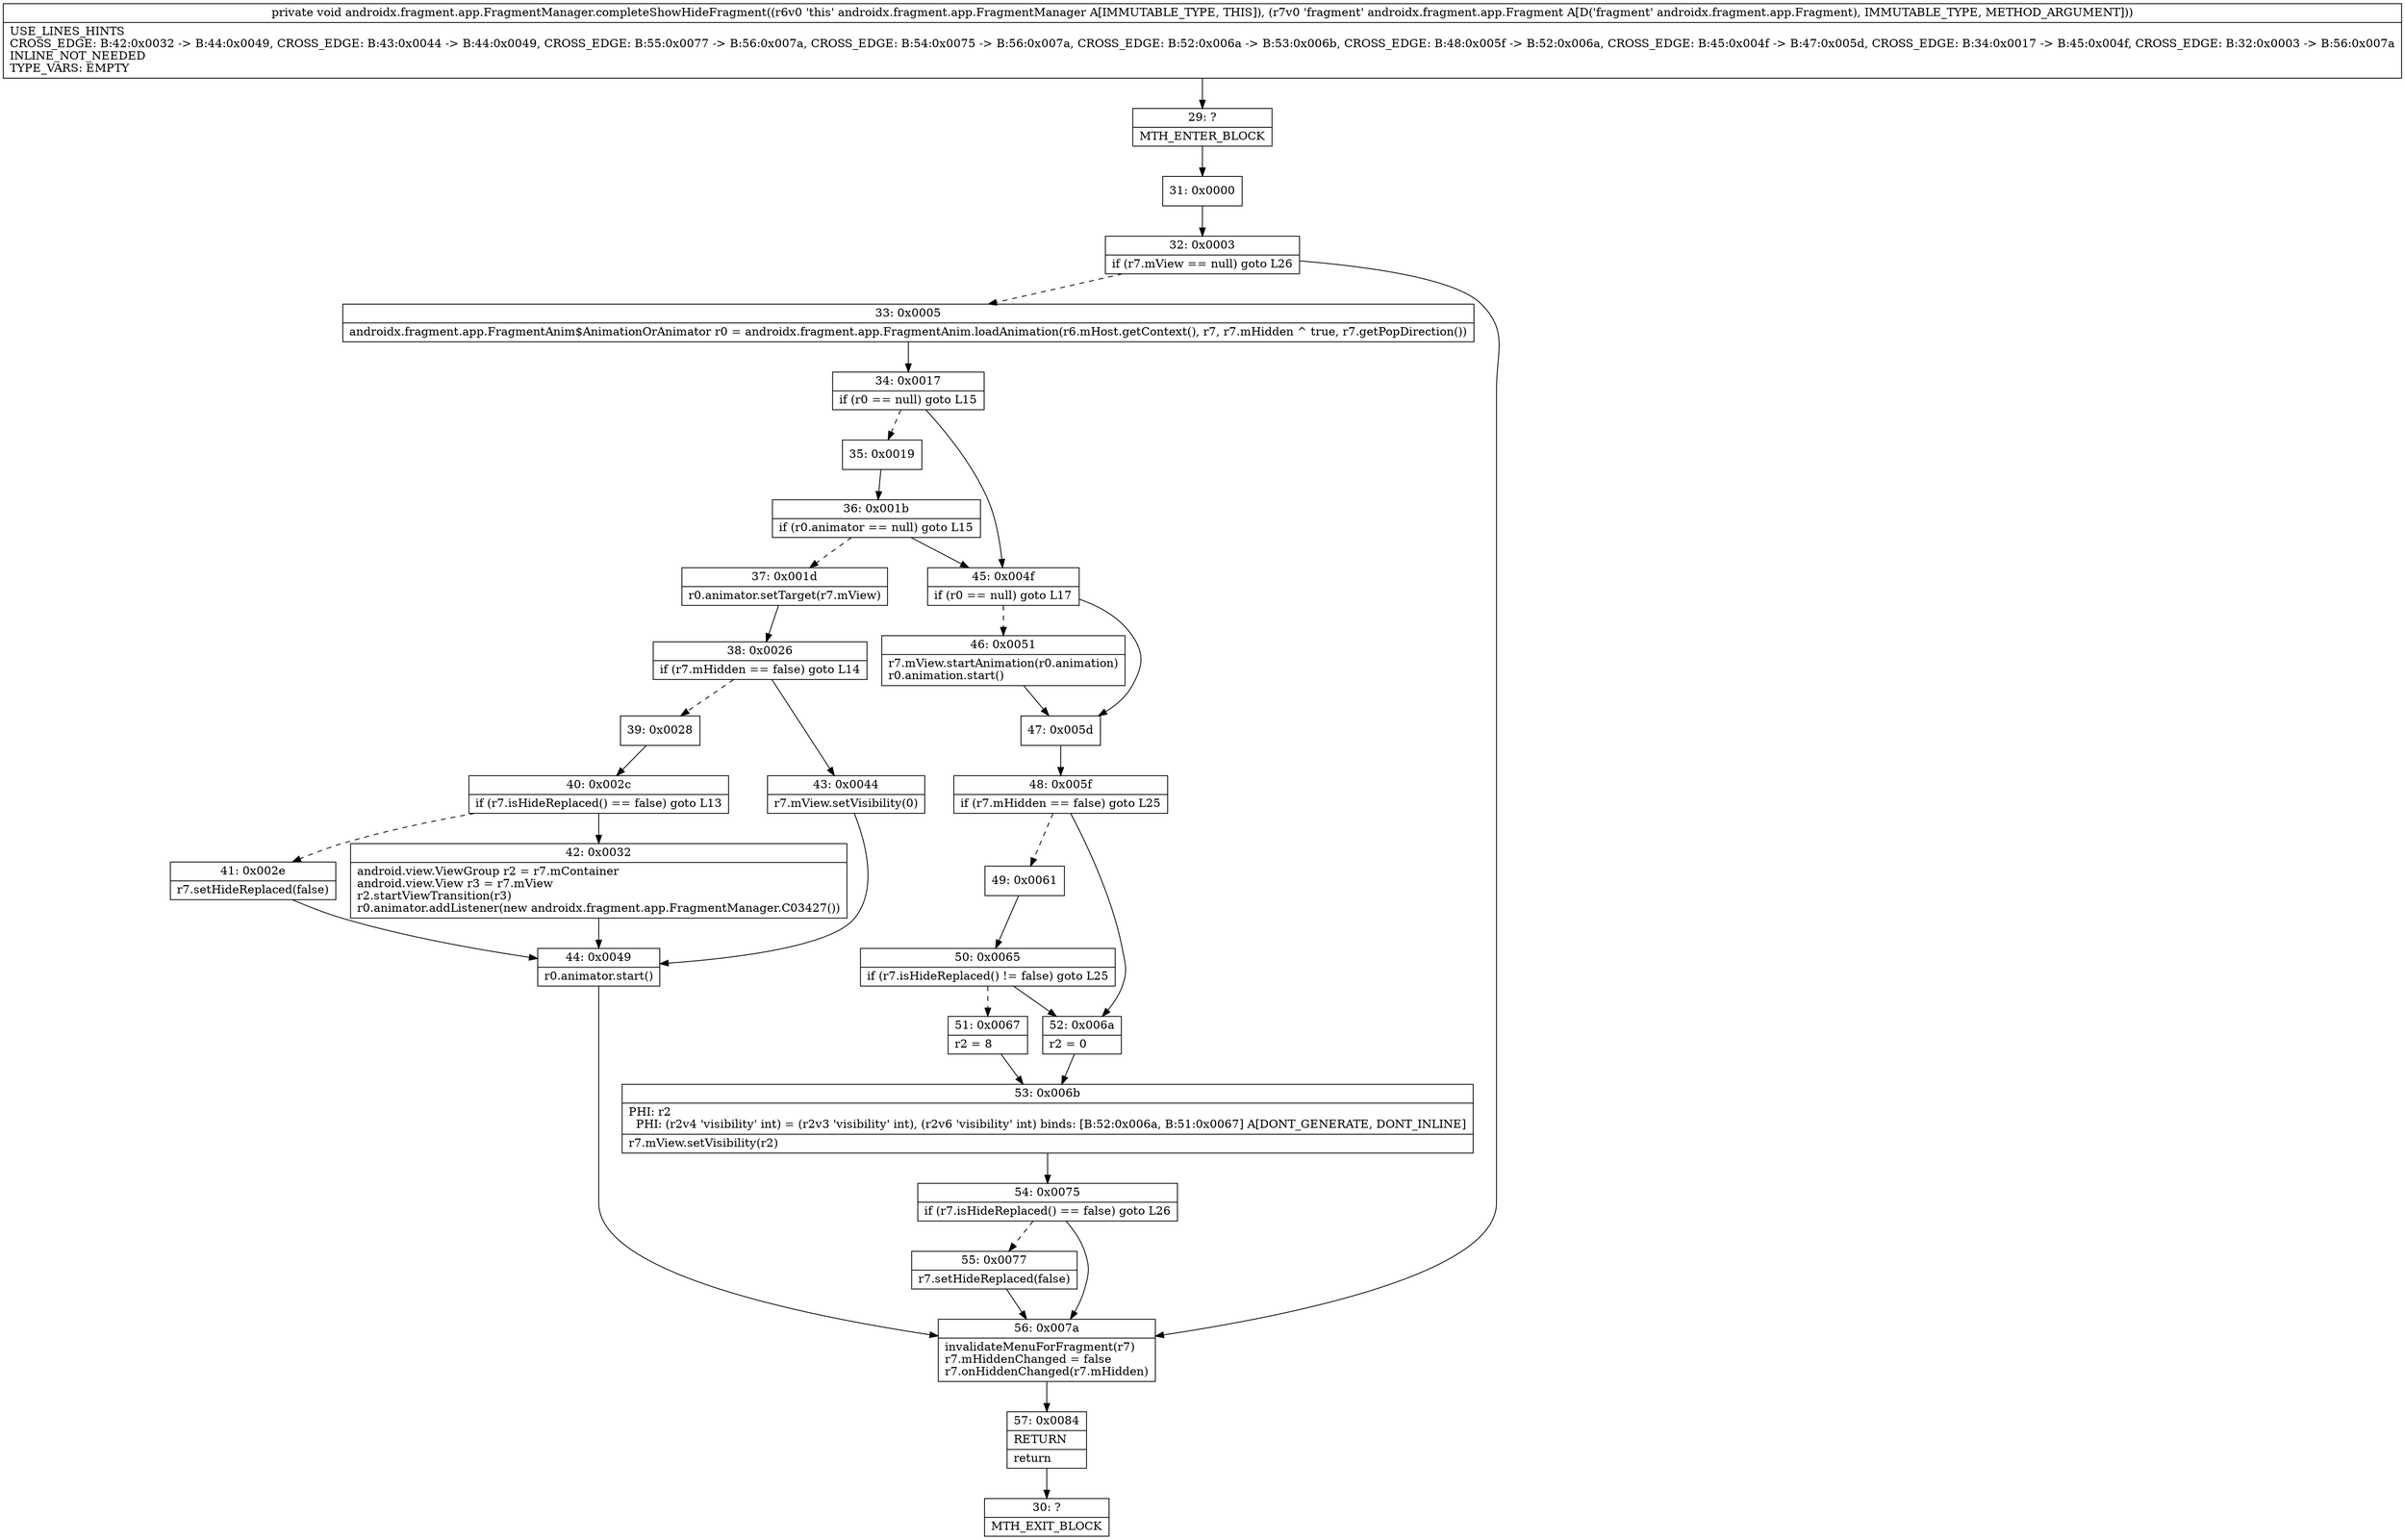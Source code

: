 digraph "CFG forandroidx.fragment.app.FragmentManager.completeShowHideFragment(Landroidx\/fragment\/app\/Fragment;)V" {
Node_29 [shape=record,label="{29\:\ ?|MTH_ENTER_BLOCK\l}"];
Node_31 [shape=record,label="{31\:\ 0x0000}"];
Node_32 [shape=record,label="{32\:\ 0x0003|if (r7.mView == null) goto L26\l}"];
Node_33 [shape=record,label="{33\:\ 0x0005|androidx.fragment.app.FragmentAnim$AnimationOrAnimator r0 = androidx.fragment.app.FragmentAnim.loadAnimation(r6.mHost.getContext(), r7, r7.mHidden ^ true, r7.getPopDirection())\l}"];
Node_34 [shape=record,label="{34\:\ 0x0017|if (r0 == null) goto L15\l}"];
Node_35 [shape=record,label="{35\:\ 0x0019}"];
Node_36 [shape=record,label="{36\:\ 0x001b|if (r0.animator == null) goto L15\l}"];
Node_37 [shape=record,label="{37\:\ 0x001d|r0.animator.setTarget(r7.mView)\l}"];
Node_38 [shape=record,label="{38\:\ 0x0026|if (r7.mHidden == false) goto L14\l}"];
Node_39 [shape=record,label="{39\:\ 0x0028}"];
Node_40 [shape=record,label="{40\:\ 0x002c|if (r7.isHideReplaced() == false) goto L13\l}"];
Node_41 [shape=record,label="{41\:\ 0x002e|r7.setHideReplaced(false)\l}"];
Node_44 [shape=record,label="{44\:\ 0x0049|r0.animator.start()\l}"];
Node_42 [shape=record,label="{42\:\ 0x0032|android.view.ViewGroup r2 = r7.mContainer\landroid.view.View r3 = r7.mView\lr2.startViewTransition(r3)\lr0.animator.addListener(new androidx.fragment.app.FragmentManager.C03427())\l}"];
Node_43 [shape=record,label="{43\:\ 0x0044|r7.mView.setVisibility(0)\l}"];
Node_45 [shape=record,label="{45\:\ 0x004f|if (r0 == null) goto L17\l}"];
Node_46 [shape=record,label="{46\:\ 0x0051|r7.mView.startAnimation(r0.animation)\lr0.animation.start()\l}"];
Node_47 [shape=record,label="{47\:\ 0x005d}"];
Node_48 [shape=record,label="{48\:\ 0x005f|if (r7.mHidden == false) goto L25\l}"];
Node_49 [shape=record,label="{49\:\ 0x0061}"];
Node_50 [shape=record,label="{50\:\ 0x0065|if (r7.isHideReplaced() != false) goto L25\l}"];
Node_51 [shape=record,label="{51\:\ 0x0067|r2 = 8\l}"];
Node_53 [shape=record,label="{53\:\ 0x006b|PHI: r2 \l  PHI: (r2v4 'visibility' int) = (r2v3 'visibility' int), (r2v6 'visibility' int) binds: [B:52:0x006a, B:51:0x0067] A[DONT_GENERATE, DONT_INLINE]\l|r7.mView.setVisibility(r2)\l}"];
Node_54 [shape=record,label="{54\:\ 0x0075|if (r7.isHideReplaced() == false) goto L26\l}"];
Node_55 [shape=record,label="{55\:\ 0x0077|r7.setHideReplaced(false)\l}"];
Node_52 [shape=record,label="{52\:\ 0x006a|r2 = 0\l}"];
Node_56 [shape=record,label="{56\:\ 0x007a|invalidateMenuForFragment(r7)\lr7.mHiddenChanged = false\lr7.onHiddenChanged(r7.mHidden)\l}"];
Node_57 [shape=record,label="{57\:\ 0x0084|RETURN\l|return\l}"];
Node_30 [shape=record,label="{30\:\ ?|MTH_EXIT_BLOCK\l}"];
MethodNode[shape=record,label="{private void androidx.fragment.app.FragmentManager.completeShowHideFragment((r6v0 'this' androidx.fragment.app.FragmentManager A[IMMUTABLE_TYPE, THIS]), (r7v0 'fragment' androidx.fragment.app.Fragment A[D('fragment' androidx.fragment.app.Fragment), IMMUTABLE_TYPE, METHOD_ARGUMENT]))  | USE_LINES_HINTS\lCROSS_EDGE: B:42:0x0032 \-\> B:44:0x0049, CROSS_EDGE: B:43:0x0044 \-\> B:44:0x0049, CROSS_EDGE: B:55:0x0077 \-\> B:56:0x007a, CROSS_EDGE: B:54:0x0075 \-\> B:56:0x007a, CROSS_EDGE: B:52:0x006a \-\> B:53:0x006b, CROSS_EDGE: B:48:0x005f \-\> B:52:0x006a, CROSS_EDGE: B:45:0x004f \-\> B:47:0x005d, CROSS_EDGE: B:34:0x0017 \-\> B:45:0x004f, CROSS_EDGE: B:32:0x0003 \-\> B:56:0x007a\lINLINE_NOT_NEEDED\lTYPE_VARS: EMPTY\l}"];
MethodNode -> Node_29;Node_29 -> Node_31;
Node_31 -> Node_32;
Node_32 -> Node_33[style=dashed];
Node_32 -> Node_56;
Node_33 -> Node_34;
Node_34 -> Node_35[style=dashed];
Node_34 -> Node_45;
Node_35 -> Node_36;
Node_36 -> Node_37[style=dashed];
Node_36 -> Node_45;
Node_37 -> Node_38;
Node_38 -> Node_39[style=dashed];
Node_38 -> Node_43;
Node_39 -> Node_40;
Node_40 -> Node_41[style=dashed];
Node_40 -> Node_42;
Node_41 -> Node_44;
Node_44 -> Node_56;
Node_42 -> Node_44;
Node_43 -> Node_44;
Node_45 -> Node_46[style=dashed];
Node_45 -> Node_47;
Node_46 -> Node_47;
Node_47 -> Node_48;
Node_48 -> Node_49[style=dashed];
Node_48 -> Node_52;
Node_49 -> Node_50;
Node_50 -> Node_51[style=dashed];
Node_50 -> Node_52;
Node_51 -> Node_53;
Node_53 -> Node_54;
Node_54 -> Node_55[style=dashed];
Node_54 -> Node_56;
Node_55 -> Node_56;
Node_52 -> Node_53;
Node_56 -> Node_57;
Node_57 -> Node_30;
}

